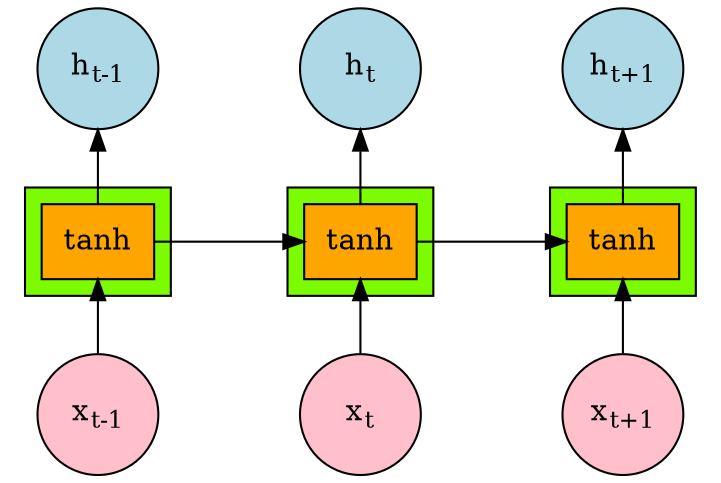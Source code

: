 digraph recurrent {
    graph [dpi=300]
    rankdir="BT"
    
    subgraph cluster_1 {
        shape="rectangle"
        style="filled"
        fillcolor="lawngreen"

        tanh1 [label="tanh", shape="rectangle", style="filled", fillcolor="orange"]
    }

    subgraph cluster_2 {
        shape="rectangle"
        style="filled"
        fillcolor="lawngreen"

        tanh2 [label="tanh", shape="rectangle", style="filled", fillcolor="orange"]
    }

    subgraph cluster_3 {
        shape="rectangle"
        style="filled"
        fillcolor="lawngreen"

        tanh3 [label="tanh", shape="rectangle", style="filled", fillcolor="orange"]
    }

    input1 [label=<x<sub>t-1</sub>>, shape="circle", style="filled", fillcolor="pink", width=.8]
    input2 [label=<x<sub>t</sub>>, shape="circle", style="filled", fillcolor="pink", width=.8]
    input3 [label=<x<sub>t+1</sub>>, shape="circle", style="filled", fillcolor="pink", width=.8]

    state1 [label=<h<sub>t-1</sub>>, shape="circle", style="filled", fillcolor="lightblue", width=.8]
    state2 [label=<h<sub>t</sub>>, shape="circle", style="filled", fillcolor="lightblue", width=.8]
    state3 [label=<h<sub>t+1</sub>>, shape="circle", style="filled", fillcolor="lightblue", width=.8]

    {rank=same; input1; input2; input3;}
    {rank=same; state1; state2; state3;}

    input1 -> tanh1
    input2 -> tanh2
    input3 -> tanh3

    tanh1 -> state1 
    tanh2 -> state2 
    tanh3 -> state3  

    tanh1:e -> tanh2:w [constraint="false", minlen=4]
    tanh2:e -> tanh3:w [constraint="false", minlen=4]
}
